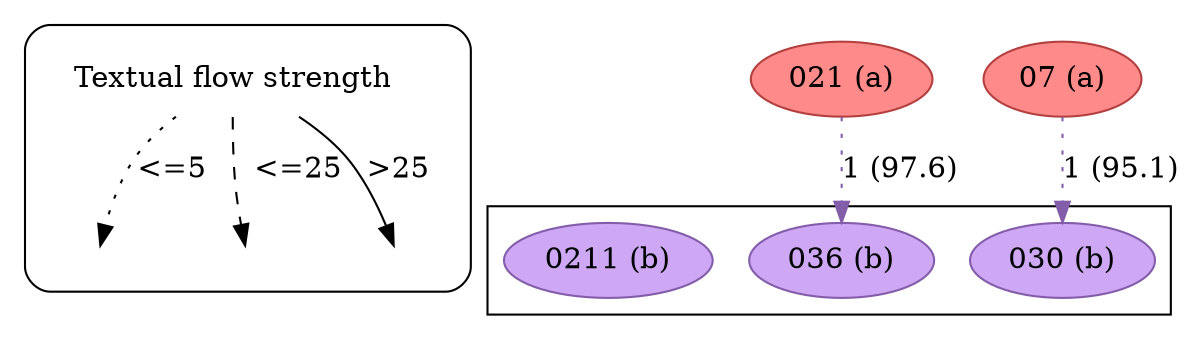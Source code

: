 strict digraph  {
	node [label="\N"];
	subgraph cluster_legend {
		graph [style=rounded];
		leg_s		 [label="Textual flow strength",
			shape=plaintext];
		leg_e1		 [fixedsize=True,
			height=0.2,
			label="",
			style=invis];
		leg_s -> leg_e1		 [label="<=5  ",
			style=dotted];
		leg_e2		 [fixedsize=True,
			height=0.2,
			label="",
			style=invis];
		leg_s -> leg_e2		 [label="  <=25",
			style=dashed];
		leg_e3		 [fixedsize=True,
			height=0.2,
			label="",
			style=invis];
		leg_s -> leg_e3		 [label=">25",
			style=solid];
	}
	subgraph cluster_reading {
		036		 [color="#835da9",
			fillcolor="#CEA8F4",
			label="036 (b)",
			style=filled];
		030		 [color="#835da9",
			fillcolor="#CEA8F4",
			label="030 (b)",
			style=filled];
		0211		 [color="#835da9",
			fillcolor="#CEA8F4",
			label="0211 (b)",
			style=filled];
	}
	021	 [color="#b43f3f",
		fillcolor="#FF8A8A",
		label="021 (a)",
		style=filled];
	021 -> 036	 [color="#835da9",
		label="1 (97.6)",
		style=dotted];
	07	 [color="#b43f3f",
		fillcolor="#FF8A8A",
		label="07 (a)",
		style=filled];
	07 -> 030	 [color="#835da9",
		label="1 (95.1)",
		style=dotted];
}
